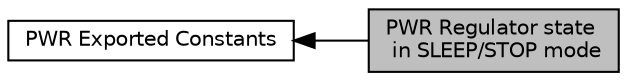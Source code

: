 digraph "PWR Regulator state in SLEEP/STOP mode"
{
  edge [fontname="Helvetica",fontsize="10",labelfontname="Helvetica",labelfontsize="10"];
  node [fontname="Helvetica",fontsize="10",shape=record];
  rankdir=LR;
  Node0 [label="PWR Regulator state\l in SLEEP/STOP mode",height=0.2,width=0.4,color="black", fillcolor="grey75", style="filled", fontcolor="black"];
  Node1 [label="PWR Exported Constants",height=0.2,width=0.4,color="black", fillcolor="white", style="filled",URL="$group___p_w_r___exported___constants.html"];
  Node1->Node0 [shape=plaintext, dir="back", style="solid"];
}
